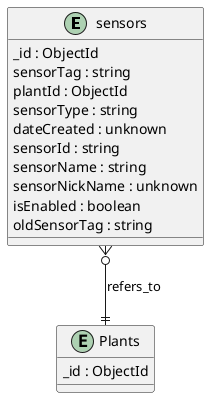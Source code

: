 @startuml sensors_Diagram

entity "sensors" as sensors {
  _id : ObjectId
  sensorTag : string
  plantId : ObjectId
  sensorType : string
  dateCreated : unknown
  sensorId : string
  sensorName : string
  sensorNickName : unknown
  isEnabled : boolean
  oldSensorTag : string
}


' Shared Plant entity
entity "Plants" as Plants {
  _id : ObjectId
}

' Relationships
sensors }o--|| Plants : refers_to
@enduml